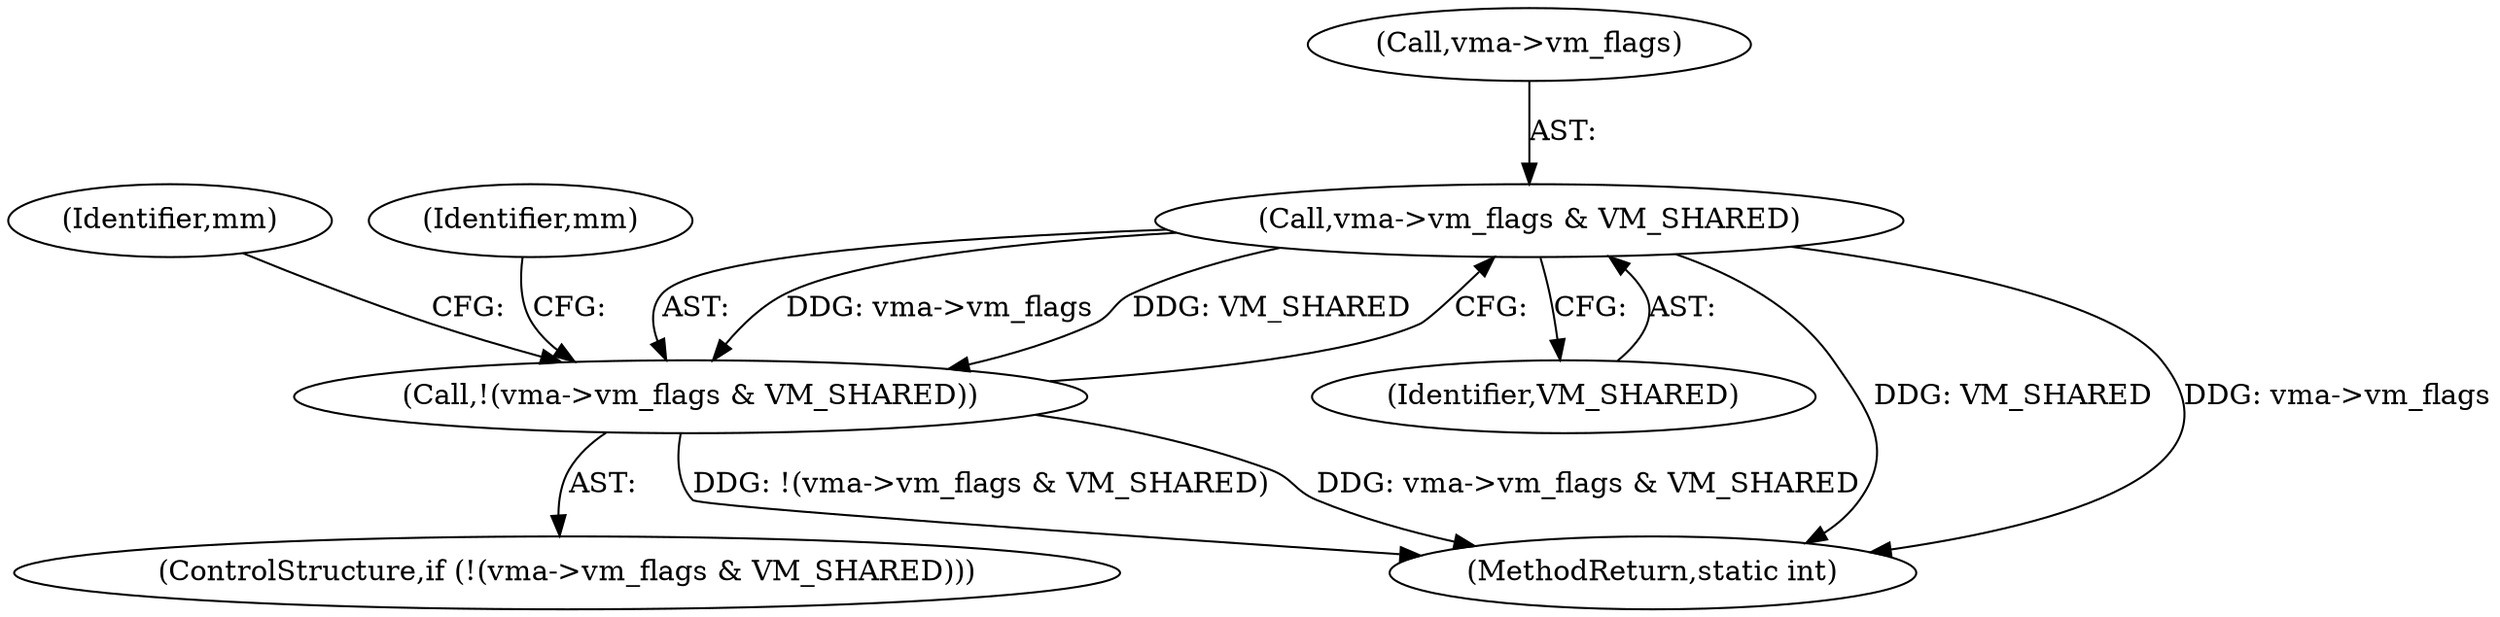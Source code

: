 digraph "0_linux_6b7339f4c31ad69c8e9c0b2859276e22cf72176d_0@pointer" {
"1000153" [label="(Call,vma->vm_flags & VM_SHARED)"];
"1000152" [label="(Call,!(vma->vm_flags & VM_SHARED))"];
"1000153" [label="(Call,vma->vm_flags & VM_SHARED)"];
"1000157" [label="(Identifier,VM_SHARED)"];
"1000169" [label="(Identifier,mm)"];
"1000160" [label="(Identifier,mm)"];
"1000152" [label="(Call,!(vma->vm_flags & VM_SHARED))"];
"1000151" [label="(ControlStructure,if (!(vma->vm_flags & VM_SHARED)))"];
"1000176" [label="(MethodReturn,static int)"];
"1000154" [label="(Call,vma->vm_flags)"];
"1000153" -> "1000152"  [label="AST: "];
"1000153" -> "1000157"  [label="CFG: "];
"1000154" -> "1000153"  [label="AST: "];
"1000157" -> "1000153"  [label="AST: "];
"1000152" -> "1000153"  [label="CFG: "];
"1000153" -> "1000176"  [label="DDG: VM_SHARED"];
"1000153" -> "1000176"  [label="DDG: vma->vm_flags"];
"1000153" -> "1000152"  [label="DDG: vma->vm_flags"];
"1000153" -> "1000152"  [label="DDG: VM_SHARED"];
"1000152" -> "1000151"  [label="AST: "];
"1000160" -> "1000152"  [label="CFG: "];
"1000169" -> "1000152"  [label="CFG: "];
"1000152" -> "1000176"  [label="DDG: !(vma->vm_flags & VM_SHARED)"];
"1000152" -> "1000176"  [label="DDG: vma->vm_flags & VM_SHARED"];
}
